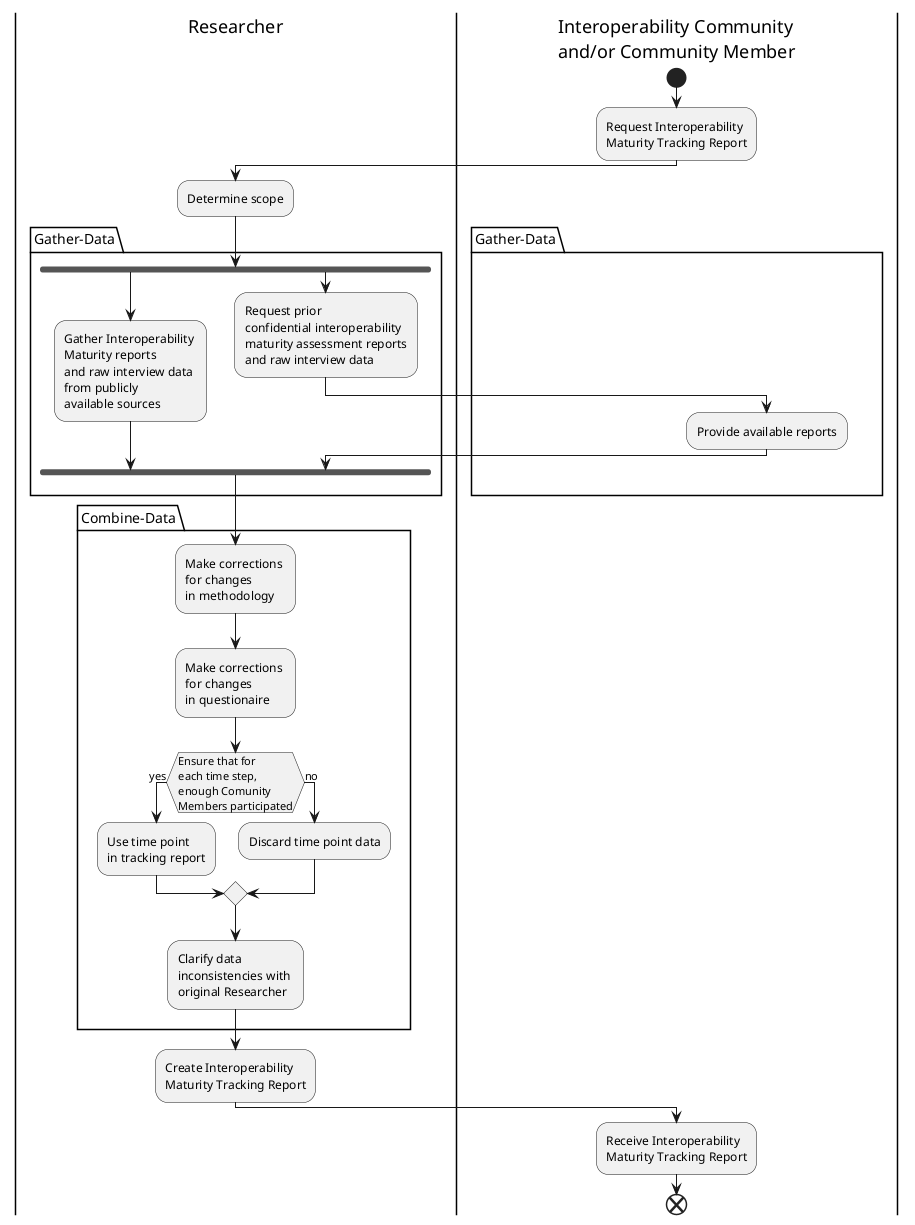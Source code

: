 @startuml Track Maturity PersonBorderThickness
|Researcher|
|Interoperability Community\nand/or Community Member|
start
:Request Interoperability \nMaturity Tracking Report;


|Researcher|

:Determine scope;

 package Gather-Data {

    fork
    :Gather Interoperability \nMaturity reports \nand raw interview data \nfrom publicly \navailable sources;


    fork again
    |Researcher|
    :Request prior \nconfidential interoperability \nmaturity assessment reports\nand raw interview data ;

    |Interoperability Community\nand/or Community Member|
    :Provide available reports;

    |Researcher|
    end fork
 }
|Researcher|
 package Combine-Data {
    :Make corrections \nfor changes \nin methodology;
    :Make corrections \nfor changes \nin questionaire;
    if (Ensure that for \neach time step, \nenough Comunity \nMembers participated) then (yes)
    :Use time point \nin tracking report;
    else (no)
    :Discard time point data;
    endif
    :Clarify data \ninconsistencies with \noriginal Researcher;
 }

 :Create Interoperability \nMaturity Tracking Report;

|Interoperability Community\nand/or Community Member|
:Receive Interoperability \nMaturity Tracking Report;
end



@enduml